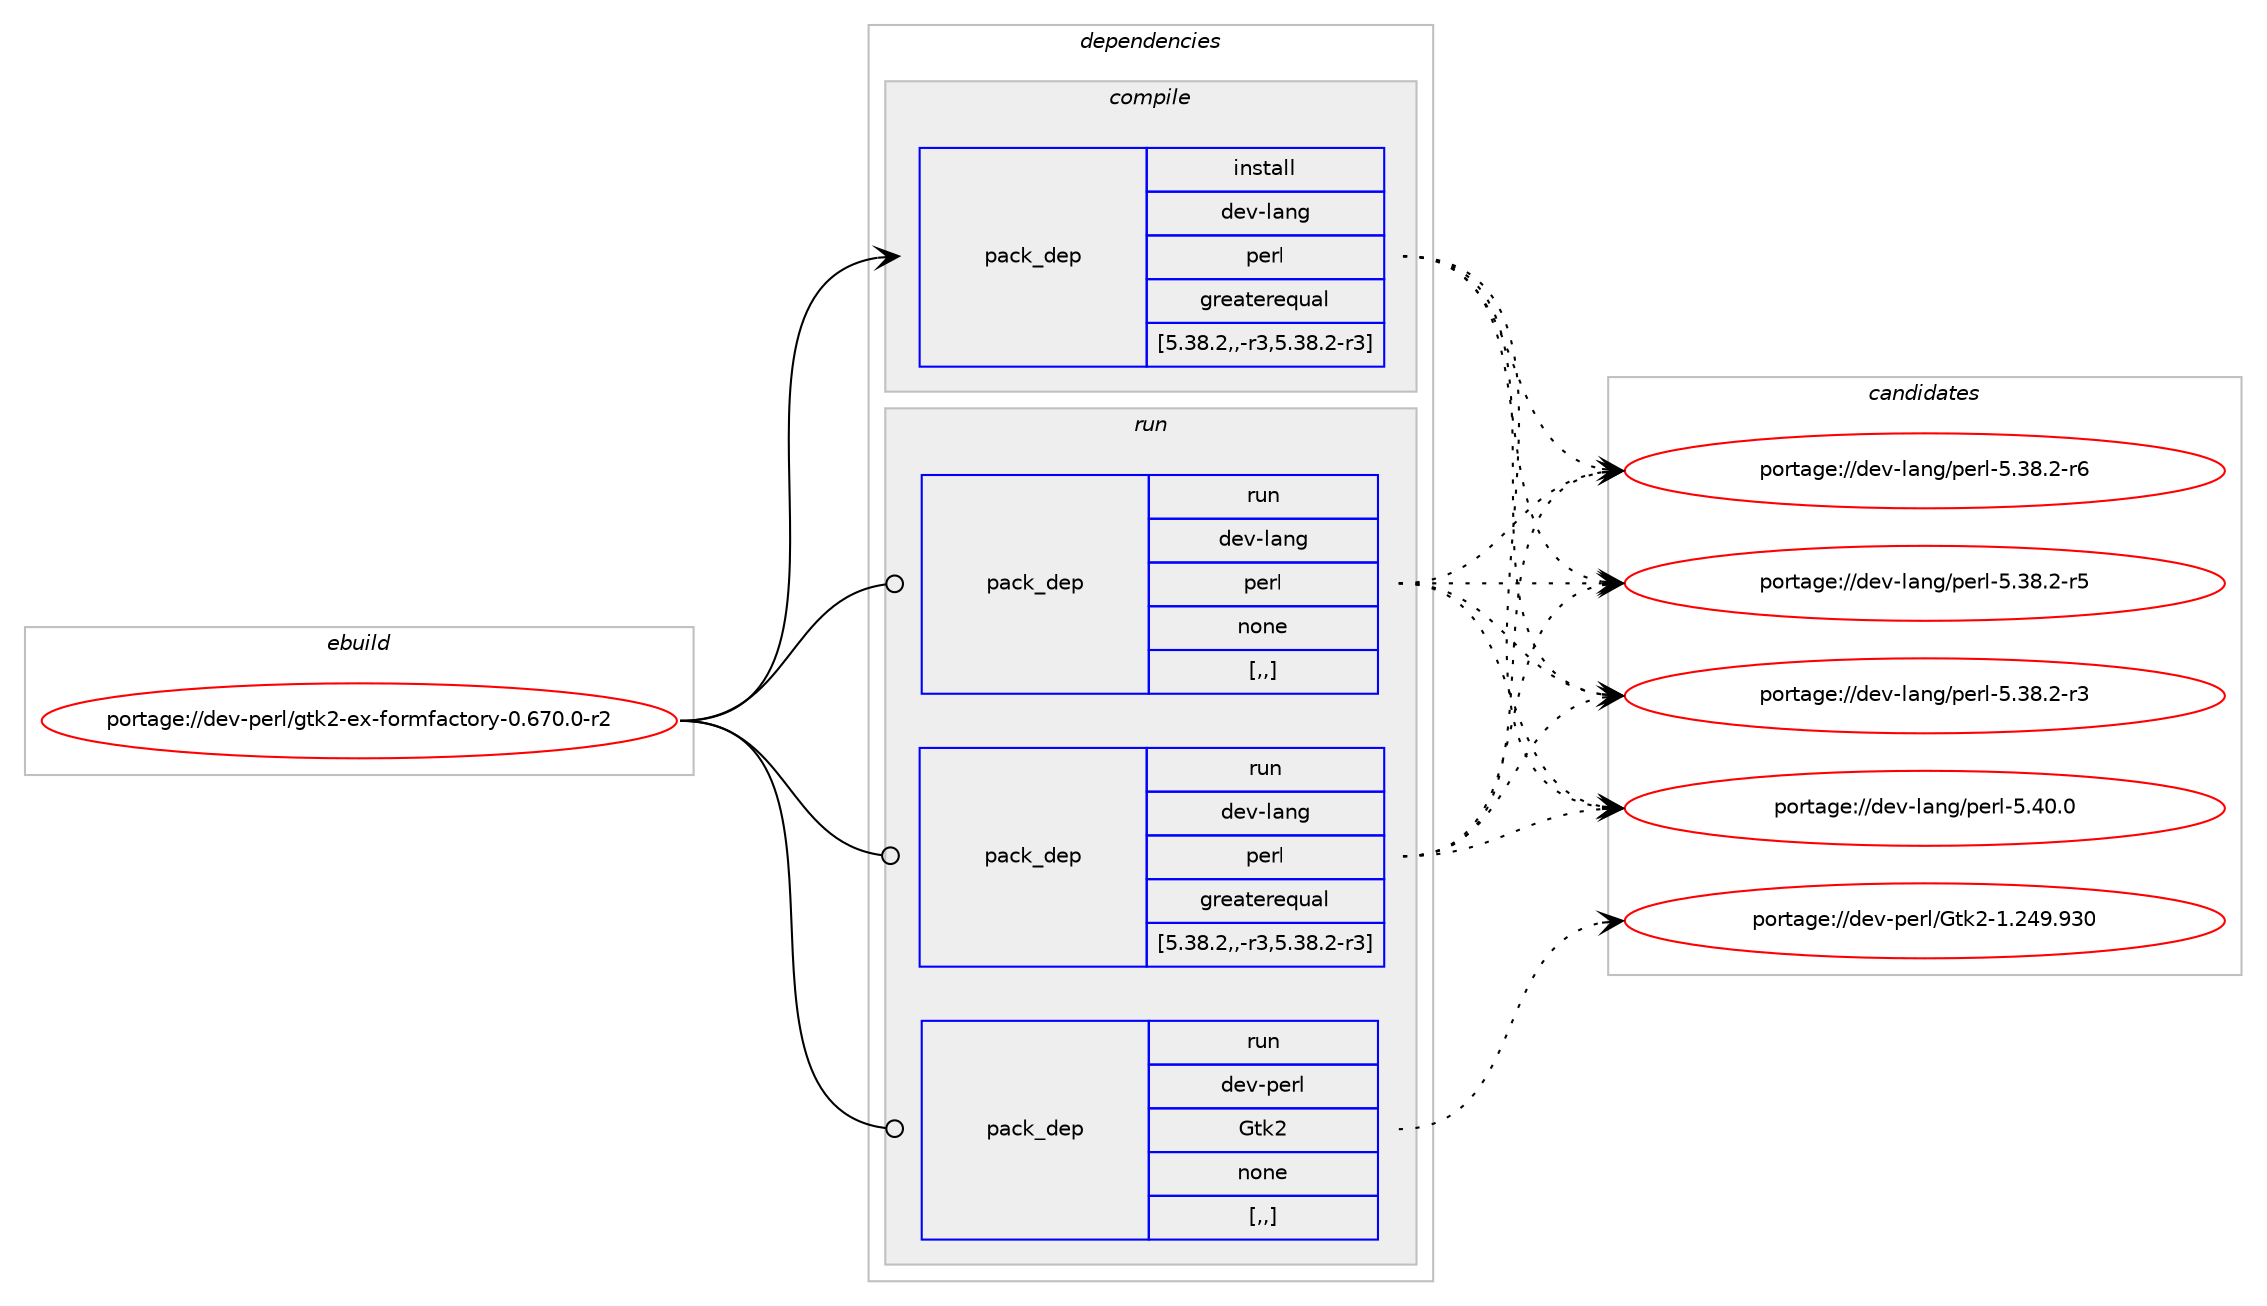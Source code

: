 digraph prolog {

# *************
# Graph options
# *************

newrank=true;
concentrate=true;
compound=true;
graph [rankdir=LR,fontname=Helvetica,fontsize=10,ranksep=1.5];#, ranksep=2.5, nodesep=0.2];
edge  [arrowhead=vee];
node  [fontname=Helvetica,fontsize=10];

# **********
# The ebuild
# **********

subgraph cluster_leftcol {
color=gray;
label=<<i>ebuild</i>>;
id [label="portage://dev-perl/gtk2-ex-formfactory-0.670.0-r2", color=red, width=4, href="../dev-perl/gtk2-ex-formfactory-0.670.0-r2.svg"];
}

# ****************
# The dependencies
# ****************

subgraph cluster_midcol {
color=gray;
label=<<i>dependencies</i>>;
subgraph cluster_compile {
fillcolor="#eeeeee";
style=filled;
label=<<i>compile</i>>;
subgraph pack108350 {
dependency139686 [label=<<TABLE BORDER="0" CELLBORDER="1" CELLSPACING="0" CELLPADDING="4" WIDTH="220"><TR><TD ROWSPAN="6" CELLPADDING="30">pack_dep</TD></TR><TR><TD WIDTH="110">install</TD></TR><TR><TD>dev-lang</TD></TR><TR><TD>perl</TD></TR><TR><TD>greaterequal</TD></TR><TR><TD>[5.38.2,,-r3,5.38.2-r3]</TD></TR></TABLE>>, shape=none, color=blue];
}
id:e -> dependency139686:w [weight=20,style="solid",arrowhead="vee"];
}
subgraph cluster_compileandrun {
fillcolor="#eeeeee";
style=filled;
label=<<i>compile and run</i>>;
}
subgraph cluster_run {
fillcolor="#eeeeee";
style=filled;
label=<<i>run</i>>;
subgraph pack108351 {
dependency139687 [label=<<TABLE BORDER="0" CELLBORDER="1" CELLSPACING="0" CELLPADDING="4" WIDTH="220"><TR><TD ROWSPAN="6" CELLPADDING="30">pack_dep</TD></TR><TR><TD WIDTH="110">run</TD></TR><TR><TD>dev-lang</TD></TR><TR><TD>perl</TD></TR><TR><TD>greaterequal</TD></TR><TR><TD>[5.38.2,,-r3,5.38.2-r3]</TD></TR></TABLE>>, shape=none, color=blue];
}
id:e -> dependency139687:w [weight=20,style="solid",arrowhead="odot"];
subgraph pack108352 {
dependency139688 [label=<<TABLE BORDER="0" CELLBORDER="1" CELLSPACING="0" CELLPADDING="4" WIDTH="220"><TR><TD ROWSPAN="6" CELLPADDING="30">pack_dep</TD></TR><TR><TD WIDTH="110">run</TD></TR><TR><TD>dev-lang</TD></TR><TR><TD>perl</TD></TR><TR><TD>none</TD></TR><TR><TD>[,,]</TD></TR></TABLE>>, shape=none, color=blue];
}
id:e -> dependency139688:w [weight=20,style="solid",arrowhead="odot"];
subgraph pack108353 {
dependency139689 [label=<<TABLE BORDER="0" CELLBORDER="1" CELLSPACING="0" CELLPADDING="4" WIDTH="220"><TR><TD ROWSPAN="6" CELLPADDING="30">pack_dep</TD></TR><TR><TD WIDTH="110">run</TD></TR><TR><TD>dev-perl</TD></TR><TR><TD>Gtk2</TD></TR><TR><TD>none</TD></TR><TR><TD>[,,]</TD></TR></TABLE>>, shape=none, color=blue];
}
id:e -> dependency139689:w [weight=20,style="solid",arrowhead="odot"];
}
}

# **************
# The candidates
# **************

subgraph cluster_choices {
rank=same;
color=gray;
label=<<i>candidates</i>>;

subgraph choice108350 {
color=black;
nodesep=1;
choice10010111845108971101034711210111410845534652484648 [label="portage://dev-lang/perl-5.40.0", color=red, width=4,href="../dev-lang/perl-5.40.0.svg"];
choice100101118451089711010347112101114108455346515646504511454 [label="portage://dev-lang/perl-5.38.2-r6", color=red, width=4,href="../dev-lang/perl-5.38.2-r6.svg"];
choice100101118451089711010347112101114108455346515646504511453 [label="portage://dev-lang/perl-5.38.2-r5", color=red, width=4,href="../dev-lang/perl-5.38.2-r5.svg"];
choice100101118451089711010347112101114108455346515646504511451 [label="portage://dev-lang/perl-5.38.2-r3", color=red, width=4,href="../dev-lang/perl-5.38.2-r3.svg"];
dependency139686:e -> choice10010111845108971101034711210111410845534652484648:w [style=dotted,weight="100"];
dependency139686:e -> choice100101118451089711010347112101114108455346515646504511454:w [style=dotted,weight="100"];
dependency139686:e -> choice100101118451089711010347112101114108455346515646504511453:w [style=dotted,weight="100"];
dependency139686:e -> choice100101118451089711010347112101114108455346515646504511451:w [style=dotted,weight="100"];
}
subgraph choice108351 {
color=black;
nodesep=1;
choice10010111845108971101034711210111410845534652484648 [label="portage://dev-lang/perl-5.40.0", color=red, width=4,href="../dev-lang/perl-5.40.0.svg"];
choice100101118451089711010347112101114108455346515646504511454 [label="portage://dev-lang/perl-5.38.2-r6", color=red, width=4,href="../dev-lang/perl-5.38.2-r6.svg"];
choice100101118451089711010347112101114108455346515646504511453 [label="portage://dev-lang/perl-5.38.2-r5", color=red, width=4,href="../dev-lang/perl-5.38.2-r5.svg"];
choice100101118451089711010347112101114108455346515646504511451 [label="portage://dev-lang/perl-5.38.2-r3", color=red, width=4,href="../dev-lang/perl-5.38.2-r3.svg"];
dependency139687:e -> choice10010111845108971101034711210111410845534652484648:w [style=dotted,weight="100"];
dependency139687:e -> choice100101118451089711010347112101114108455346515646504511454:w [style=dotted,weight="100"];
dependency139687:e -> choice100101118451089711010347112101114108455346515646504511453:w [style=dotted,weight="100"];
dependency139687:e -> choice100101118451089711010347112101114108455346515646504511451:w [style=dotted,weight="100"];
}
subgraph choice108352 {
color=black;
nodesep=1;
choice10010111845108971101034711210111410845534652484648 [label="portage://dev-lang/perl-5.40.0", color=red, width=4,href="../dev-lang/perl-5.40.0.svg"];
choice100101118451089711010347112101114108455346515646504511454 [label="portage://dev-lang/perl-5.38.2-r6", color=red, width=4,href="../dev-lang/perl-5.38.2-r6.svg"];
choice100101118451089711010347112101114108455346515646504511453 [label="portage://dev-lang/perl-5.38.2-r5", color=red, width=4,href="../dev-lang/perl-5.38.2-r5.svg"];
choice100101118451089711010347112101114108455346515646504511451 [label="portage://dev-lang/perl-5.38.2-r3", color=red, width=4,href="../dev-lang/perl-5.38.2-r3.svg"];
dependency139688:e -> choice10010111845108971101034711210111410845534652484648:w [style=dotted,weight="100"];
dependency139688:e -> choice100101118451089711010347112101114108455346515646504511454:w [style=dotted,weight="100"];
dependency139688:e -> choice100101118451089711010347112101114108455346515646504511453:w [style=dotted,weight="100"];
dependency139688:e -> choice100101118451089711010347112101114108455346515646504511451:w [style=dotted,weight="100"];
}
subgraph choice108353 {
color=black;
nodesep=1;
choice1001011184511210111410847711161075045494650525746575148 [label="portage://dev-perl/Gtk2-1.249.930", color=red, width=4,href="../dev-perl/Gtk2-1.249.930.svg"];
dependency139689:e -> choice1001011184511210111410847711161075045494650525746575148:w [style=dotted,weight="100"];
}
}

}
